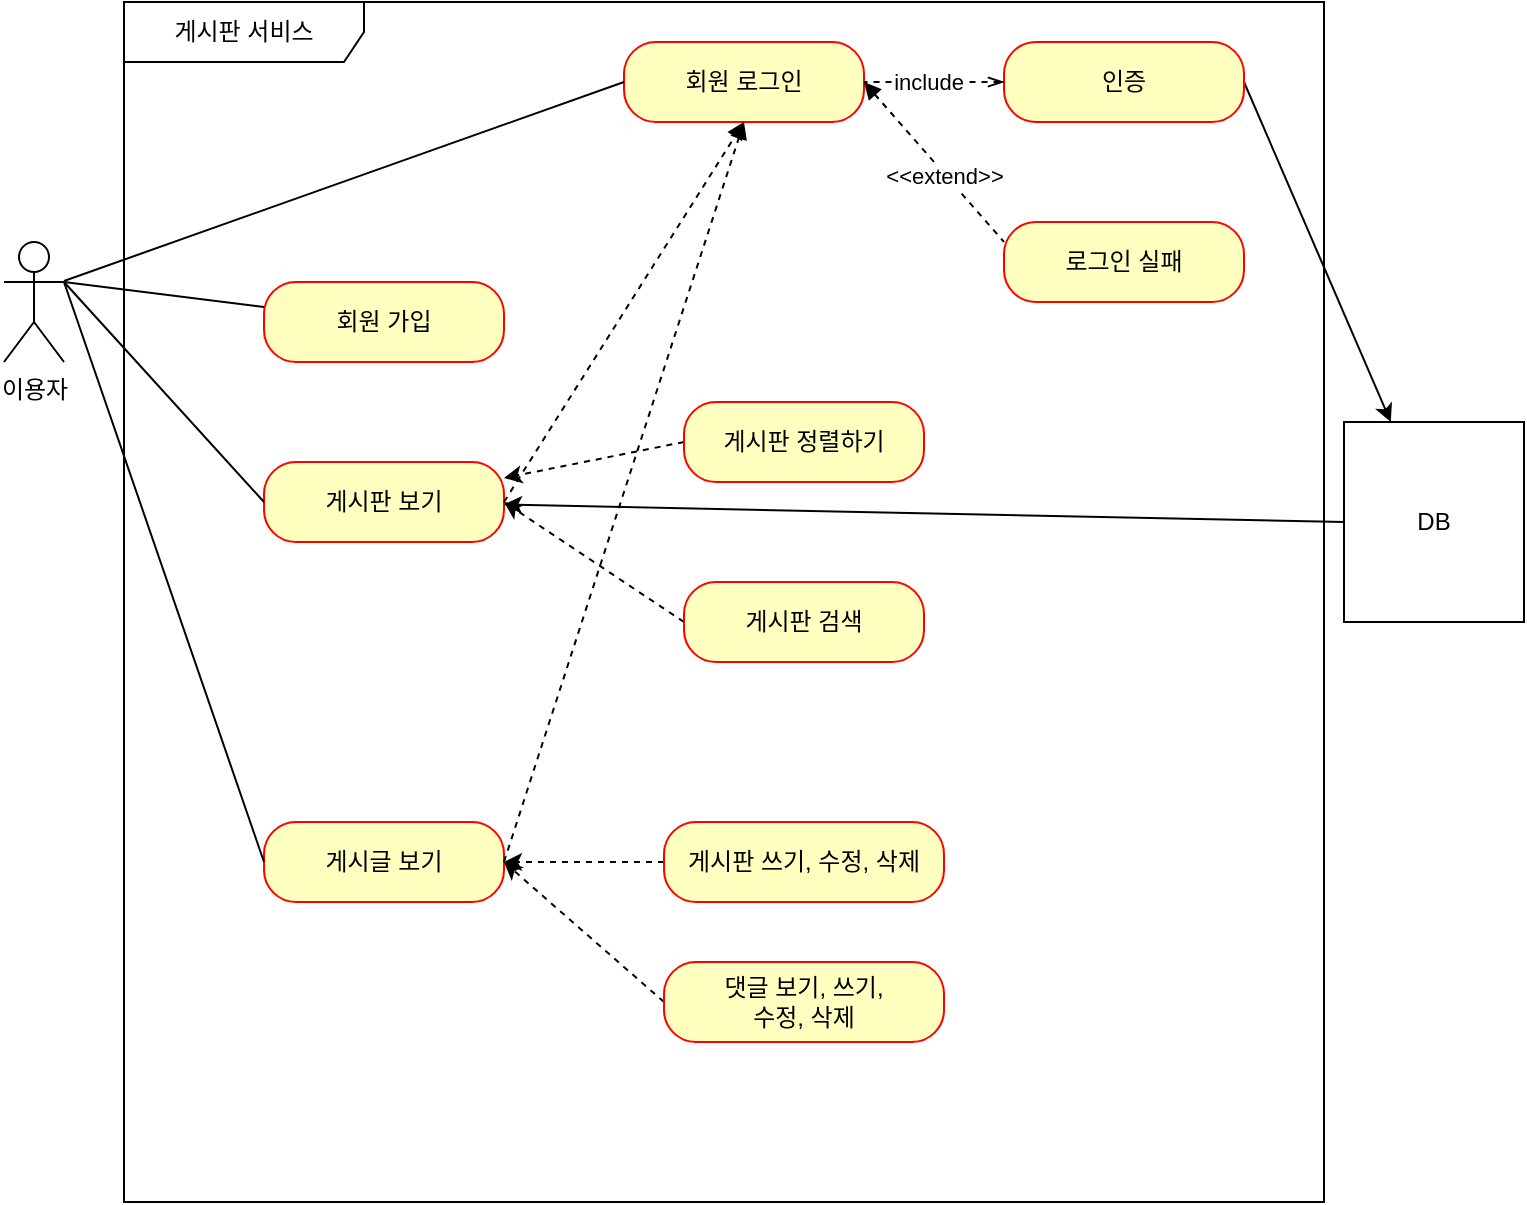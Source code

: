 <mxfile version="22.0.8" type="github">
  <diagram name="페이지-1" id="31EgaM5gPdeL9ONdDeEs">
    <mxGraphModel dx="1418" dy="751" grid="1" gridSize="10" guides="1" tooltips="1" connect="1" arrows="1" fold="1" page="1" pageScale="1" pageWidth="827" pageHeight="1169" math="0" shadow="0">
      <root>
        <mxCell id="0" />
        <mxCell id="1" parent="0" />
        <mxCell id="hyORK3OSxc5vSRg9WI-D-1" value="이용자" style="shape=umlActor;verticalLabelPosition=bottom;verticalAlign=top;html=1;" vertex="1" parent="1">
          <mxGeometry x="60" y="160" width="30" height="60" as="geometry" />
        </mxCell>
        <mxCell id="hyORK3OSxc5vSRg9WI-D-2" value="게시판 서비스" style="shape=umlFrame;whiteSpace=wrap;html=1;pointerEvents=0;width=120;height=30;" vertex="1" parent="1">
          <mxGeometry x="120" y="40" width="600" height="600" as="geometry" />
        </mxCell>
        <mxCell id="hyORK3OSxc5vSRg9WI-D-8" value="회원 가입" style="rounded=1;whiteSpace=wrap;html=1;arcSize=40;fontColor=#000000;fillColor=#ffffc0;strokeColor=#ff0000;" vertex="1" parent="1">
          <mxGeometry x="190" y="180" width="120" height="40" as="geometry" />
        </mxCell>
        <mxCell id="hyORK3OSxc5vSRg9WI-D-10" value="게시판 보기" style="rounded=1;whiteSpace=wrap;html=1;arcSize=40;fontColor=#000000;fillColor=#ffffc0;strokeColor=#ff0000;" vertex="1" parent="1">
          <mxGeometry x="190" y="270" width="120" height="40" as="geometry" />
        </mxCell>
        <mxCell id="hyORK3OSxc5vSRg9WI-D-11" value="게시글 보기" style="rounded=1;whiteSpace=wrap;html=1;arcSize=40;fontColor=#000000;fillColor=#ffffc0;strokeColor=#ff0000;" vertex="1" parent="1">
          <mxGeometry x="190" y="450" width="120" height="40" as="geometry" />
        </mxCell>
        <mxCell id="hyORK3OSxc5vSRg9WI-D-12" value="회원 로그인" style="rounded=1;whiteSpace=wrap;html=1;arcSize=40;fontColor=#000000;fillColor=#ffffc0;strokeColor=#ff0000;" vertex="1" parent="1">
          <mxGeometry x="370" y="60" width="120" height="40" as="geometry" />
        </mxCell>
        <mxCell id="hyORK3OSxc5vSRg9WI-D-41" style="rounded=0;orthogonalLoop=1;jettySize=auto;html=1;exitX=1;exitY=0.5;exitDx=0;exitDy=0;" edge="1" parent="1" source="hyORK3OSxc5vSRg9WI-D-13" target="hyORK3OSxc5vSRg9WI-D-39">
          <mxGeometry relative="1" as="geometry" />
        </mxCell>
        <mxCell id="hyORK3OSxc5vSRg9WI-D-13" value="인증" style="rounded=1;whiteSpace=wrap;html=1;arcSize=40;fontColor=#000000;fillColor=#ffffc0;strokeColor=#ff0000;" vertex="1" parent="1">
          <mxGeometry x="560" y="60" width="120" height="40" as="geometry" />
        </mxCell>
        <mxCell id="hyORK3OSxc5vSRg9WI-D-25" style="rounded=0;orthogonalLoop=1;jettySize=auto;html=1;strokeColor=default;endArrow=none;endFill=0;dashed=1;startArrow=block;startFill=1;entryX=0;entryY=0.25;entryDx=0;entryDy=0;exitX=1;exitY=0.5;exitDx=0;exitDy=0;" edge="1" parent="1" source="hyORK3OSxc5vSRg9WI-D-12" target="hyORK3OSxc5vSRg9WI-D-14">
          <mxGeometry relative="1" as="geometry" />
        </mxCell>
        <mxCell id="hyORK3OSxc5vSRg9WI-D-30" value="&amp;lt;&amp;lt;extend&amp;gt;&amp;gt;" style="edgeLabel;html=1;align=center;verticalAlign=middle;resizable=0;points=[];" vertex="1" connectable="0" parent="hyORK3OSxc5vSRg9WI-D-25">
          <mxGeometry x="0.221" y="4" relative="1" as="geometry">
            <mxPoint x="-6" as="offset" />
          </mxGeometry>
        </mxCell>
        <mxCell id="hyORK3OSxc5vSRg9WI-D-14" value="로그인 실패" style="rounded=1;whiteSpace=wrap;html=1;arcSize=40;fontColor=#000000;fillColor=#ffffc0;strokeColor=#ff0000;" vertex="1" parent="1">
          <mxGeometry x="560" y="150" width="120" height="40" as="geometry" />
        </mxCell>
        <mxCell id="hyORK3OSxc5vSRg9WI-D-34" style="rounded=0;orthogonalLoop=1;jettySize=auto;html=1;exitX=0;exitY=0.5;exitDx=0;exitDy=0;dashed=1;" edge="1" parent="1" source="hyORK3OSxc5vSRg9WI-D-15" target="hyORK3OSxc5vSRg9WI-D-10">
          <mxGeometry relative="1" as="geometry" />
        </mxCell>
        <mxCell id="hyORK3OSxc5vSRg9WI-D-15" value="게시판 정렬하기" style="rounded=1;whiteSpace=wrap;html=1;arcSize=40;fontColor=#000000;fillColor=#ffffc0;strokeColor=#ff0000;" vertex="1" parent="1">
          <mxGeometry x="400" y="240" width="120" height="40" as="geometry" />
        </mxCell>
        <mxCell id="hyORK3OSxc5vSRg9WI-D-35" style="rounded=0;orthogonalLoop=1;jettySize=auto;html=1;exitX=0;exitY=0.5;exitDx=0;exitDy=0;dashed=1;" edge="1" parent="1" source="hyORK3OSxc5vSRg9WI-D-16">
          <mxGeometry relative="1" as="geometry">
            <mxPoint x="310" y="290" as="targetPoint" />
          </mxGeometry>
        </mxCell>
        <mxCell id="hyORK3OSxc5vSRg9WI-D-16" value="게시판 검색" style="rounded=1;whiteSpace=wrap;html=1;arcSize=40;fontColor=#000000;fillColor=#ffffc0;strokeColor=#ff0000;" vertex="1" parent="1">
          <mxGeometry x="400" y="330" width="120" height="40" as="geometry" />
        </mxCell>
        <mxCell id="hyORK3OSxc5vSRg9WI-D-38" style="rounded=0;orthogonalLoop=1;jettySize=auto;html=1;exitX=0;exitY=0.5;exitDx=0;exitDy=0;dashed=1;" edge="1" parent="1" source="hyORK3OSxc5vSRg9WI-D-17">
          <mxGeometry relative="1" as="geometry">
            <mxPoint x="310" y="470" as="targetPoint" />
          </mxGeometry>
        </mxCell>
        <mxCell id="hyORK3OSxc5vSRg9WI-D-17" value="게시판 쓰기, 수정, 삭제" style="rounded=1;whiteSpace=wrap;html=1;arcSize=40;fontColor=#000000;fillColor=#ffffc0;strokeColor=#ff0000;" vertex="1" parent="1">
          <mxGeometry x="390" y="450" width="140" height="40" as="geometry" />
        </mxCell>
        <mxCell id="hyORK3OSxc5vSRg9WI-D-37" style="rounded=0;orthogonalLoop=1;jettySize=auto;html=1;exitX=0;exitY=0.5;exitDx=0;exitDy=0;entryX=1;entryY=0.5;entryDx=0;entryDy=0;dashed=1;" edge="1" parent="1" source="hyORK3OSxc5vSRg9WI-D-18" target="hyORK3OSxc5vSRg9WI-D-11">
          <mxGeometry relative="1" as="geometry" />
        </mxCell>
        <mxCell id="hyORK3OSxc5vSRg9WI-D-18" value="댓글 보기, 쓰기, &lt;br&gt;수정, 삭제" style="rounded=1;whiteSpace=wrap;html=1;arcSize=40;fontColor=#000000;fillColor=#ffffc0;strokeColor=#ff0000;" vertex="1" parent="1">
          <mxGeometry x="390" y="520" width="140" height="40" as="geometry" />
        </mxCell>
        <mxCell id="hyORK3OSxc5vSRg9WI-D-19" value="" style="endArrow=none;html=1;rounded=0;entryX=1;entryY=0.333;entryDx=0;entryDy=0;entryPerimeter=0;" edge="1" parent="1" source="hyORK3OSxc5vSRg9WI-D-8" target="hyORK3OSxc5vSRg9WI-D-1">
          <mxGeometry width="50" height="50" relative="1" as="geometry">
            <mxPoint x="390" y="380" as="sourcePoint" />
            <mxPoint x="440" y="330" as="targetPoint" />
          </mxGeometry>
        </mxCell>
        <mxCell id="hyORK3OSxc5vSRg9WI-D-20" value="" style="endArrow=none;html=1;rounded=0;entryX=1;entryY=0.333;entryDx=0;entryDy=0;entryPerimeter=0;exitX=0;exitY=0.5;exitDx=0;exitDy=0;" edge="1" parent="1" source="hyORK3OSxc5vSRg9WI-D-12">
          <mxGeometry width="50" height="50" relative="1" as="geometry">
            <mxPoint x="150" y="179.5" as="sourcePoint" />
            <mxPoint x="90" y="179.5" as="targetPoint" />
          </mxGeometry>
        </mxCell>
        <mxCell id="hyORK3OSxc5vSRg9WI-D-21" value="" style="endArrow=none;html=1;rounded=0;entryX=1;entryY=0.333;entryDx=0;entryDy=0;entryPerimeter=0;exitX=0;exitY=0.5;exitDx=0;exitDy=0;" edge="1" parent="1" source="hyORK3OSxc5vSRg9WI-D-10" target="hyORK3OSxc5vSRg9WI-D-1">
          <mxGeometry width="50" height="50" relative="1" as="geometry">
            <mxPoint x="210" y="243" as="sourcePoint" />
            <mxPoint x="110" y="230" as="targetPoint" />
          </mxGeometry>
        </mxCell>
        <mxCell id="hyORK3OSxc5vSRg9WI-D-22" value="" style="endArrow=none;html=1;rounded=0;entryX=1;entryY=0.333;entryDx=0;entryDy=0;entryPerimeter=0;exitX=0;exitY=0.5;exitDx=0;exitDy=0;" edge="1" parent="1" source="hyORK3OSxc5vSRg9WI-D-11" target="hyORK3OSxc5vSRg9WI-D-1">
          <mxGeometry width="50" height="50" relative="1" as="geometry">
            <mxPoint x="210" y="213" as="sourcePoint" />
            <mxPoint x="110" y="200" as="targetPoint" />
          </mxGeometry>
        </mxCell>
        <mxCell id="hyORK3OSxc5vSRg9WI-D-23" value="" style="endArrow=none;html=1;rounded=0;entryX=1;entryY=0.5;entryDx=0;entryDy=0;exitX=0;exitY=0.5;exitDx=0;exitDy=0;dashed=1;startArrow=openThin;startFill=0;" edge="1" parent="1" source="hyORK3OSxc5vSRg9WI-D-13" target="hyORK3OSxc5vSRg9WI-D-12">
          <mxGeometry width="50" height="50" relative="1" as="geometry">
            <mxPoint x="580" y="100" as="sourcePoint" />
            <mxPoint x="480" y="87" as="targetPoint" />
          </mxGeometry>
        </mxCell>
        <mxCell id="hyORK3OSxc5vSRg9WI-D-26" value="include" style="edgeLabel;html=1;align=center;verticalAlign=middle;resizable=0;points=[];" vertex="1" connectable="0" parent="hyORK3OSxc5vSRg9WI-D-23">
          <mxGeometry x="-0.371" y="3" relative="1" as="geometry">
            <mxPoint x="-16" y="-3" as="offset" />
          </mxGeometry>
        </mxCell>
        <mxCell id="hyORK3OSxc5vSRg9WI-D-32" value="" style="endArrow=block;html=1;rounded=0;entryX=0.5;entryY=1;entryDx=0;entryDy=0;exitX=1;exitY=0.5;exitDx=0;exitDy=0;endFill=1;dashed=1;" edge="1" parent="1" source="hyORK3OSxc5vSRg9WI-D-10" target="hyORK3OSxc5vSRg9WI-D-12">
          <mxGeometry width="50" height="50" relative="1" as="geometry">
            <mxPoint x="390" y="380" as="sourcePoint" />
            <mxPoint x="440" y="330" as="targetPoint" />
            <Array as="points" />
          </mxGeometry>
        </mxCell>
        <mxCell id="hyORK3OSxc5vSRg9WI-D-33" value="" style="endArrow=block;html=1;rounded=0;entryX=0.5;entryY=1;entryDx=0;entryDy=0;exitX=1;exitY=0.5;exitDx=0;exitDy=0;endFill=1;dashed=1;" edge="1" parent="1" source="hyORK3OSxc5vSRg9WI-D-11" target="hyORK3OSxc5vSRg9WI-D-12">
          <mxGeometry width="50" height="50" relative="1" as="geometry">
            <mxPoint x="320" y="300" as="sourcePoint" />
            <mxPoint x="440" y="110" as="targetPoint" />
            <Array as="points" />
          </mxGeometry>
        </mxCell>
        <mxCell id="hyORK3OSxc5vSRg9WI-D-42" style="rounded=0;orthogonalLoop=1;jettySize=auto;html=1;exitX=0;exitY=0.5;exitDx=0;exitDy=0;" edge="1" parent="1" source="hyORK3OSxc5vSRg9WI-D-39" target="hyORK3OSxc5vSRg9WI-D-10">
          <mxGeometry relative="1" as="geometry" />
        </mxCell>
        <mxCell id="hyORK3OSxc5vSRg9WI-D-39" value="DB" style="html=1;dropTarget=0;whiteSpace=wrap;" vertex="1" parent="1">
          <mxGeometry x="730" y="250" width="90" height="100" as="geometry" />
        </mxCell>
      </root>
    </mxGraphModel>
  </diagram>
</mxfile>
